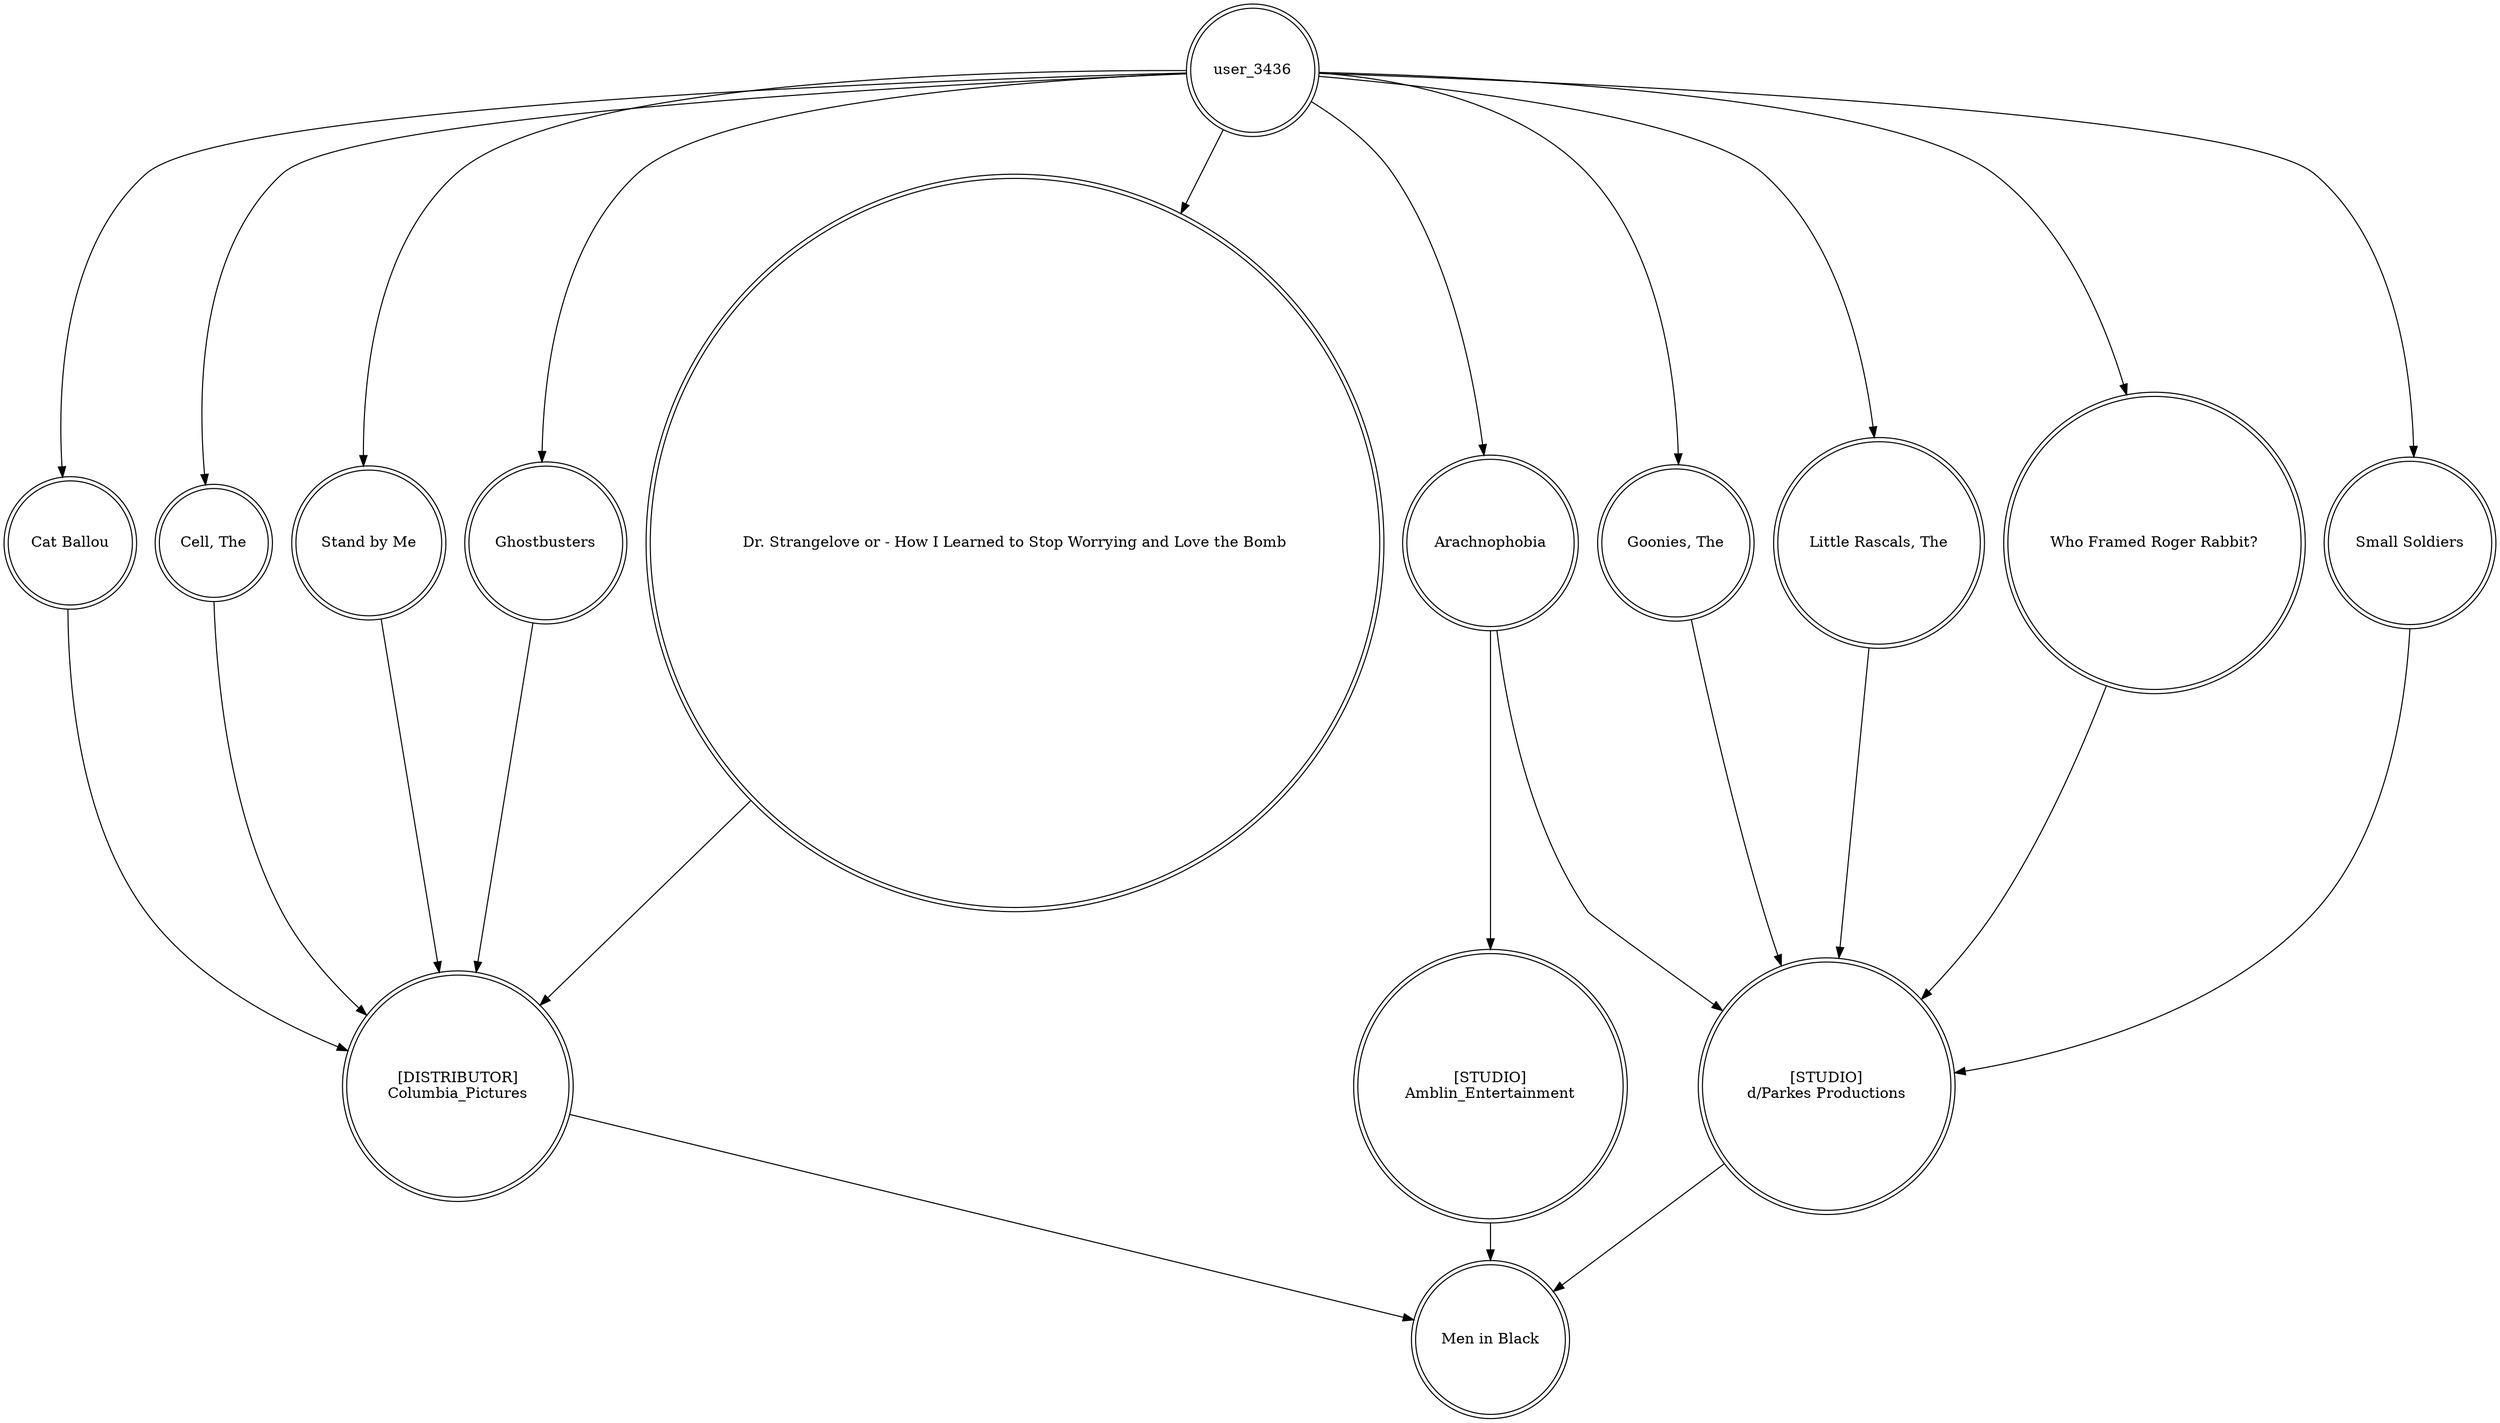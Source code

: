 digraph finite_state_machine {
	node [shape=doublecircle]
	user_3436 -> "Cat Ballou"
	user_3436 -> "Cell, The"
	"Cell, The" -> "[DISTRIBUTOR]
Columbia_Pictures"
	"Stand by Me" -> "[DISTRIBUTOR]
Columbia_Pictures"
	Arachnophobia -> "[STUDIO]
Amblin_Entertainment"
	"[STUDIO]
d/Parkes Productions" -> "Men in Black"
	user_3436 -> "Goonies, The"
	Arachnophobia -> "[STUDIO]
d/Parkes Productions"
	Ghostbusters -> "[DISTRIBUTOR]
Columbia_Pictures"
	user_3436 -> "Little Rascals, The"
	"Goonies, The" -> "[STUDIO]
d/Parkes Productions"
	"Cat Ballou" -> "[DISTRIBUTOR]
Columbia_Pictures"
	"[STUDIO]
Amblin_Entertainment" -> "Men in Black"
	user_3436 -> Ghostbusters
	user_3436 -> "Who Framed Roger Rabbit?"
	user_3436 -> "Dr. Strangelove or - How I Learned to Stop Worrying and Love the Bomb"
	"[DISTRIBUTOR]
Columbia_Pictures" -> "Men in Black"
	user_3436 -> "Stand by Me"
	"Little Rascals, The" -> "[STUDIO]
d/Parkes Productions"
	"Dr. Strangelove or - How I Learned to Stop Worrying and Love the Bomb" -> "[DISTRIBUTOR]
Columbia_Pictures"
	"Who Framed Roger Rabbit?" -> "[STUDIO]
d/Parkes Productions"
	user_3436 -> "Small Soldiers"
	"Small Soldiers" -> "[STUDIO]
d/Parkes Productions"
	user_3436 -> Arachnophobia
}
